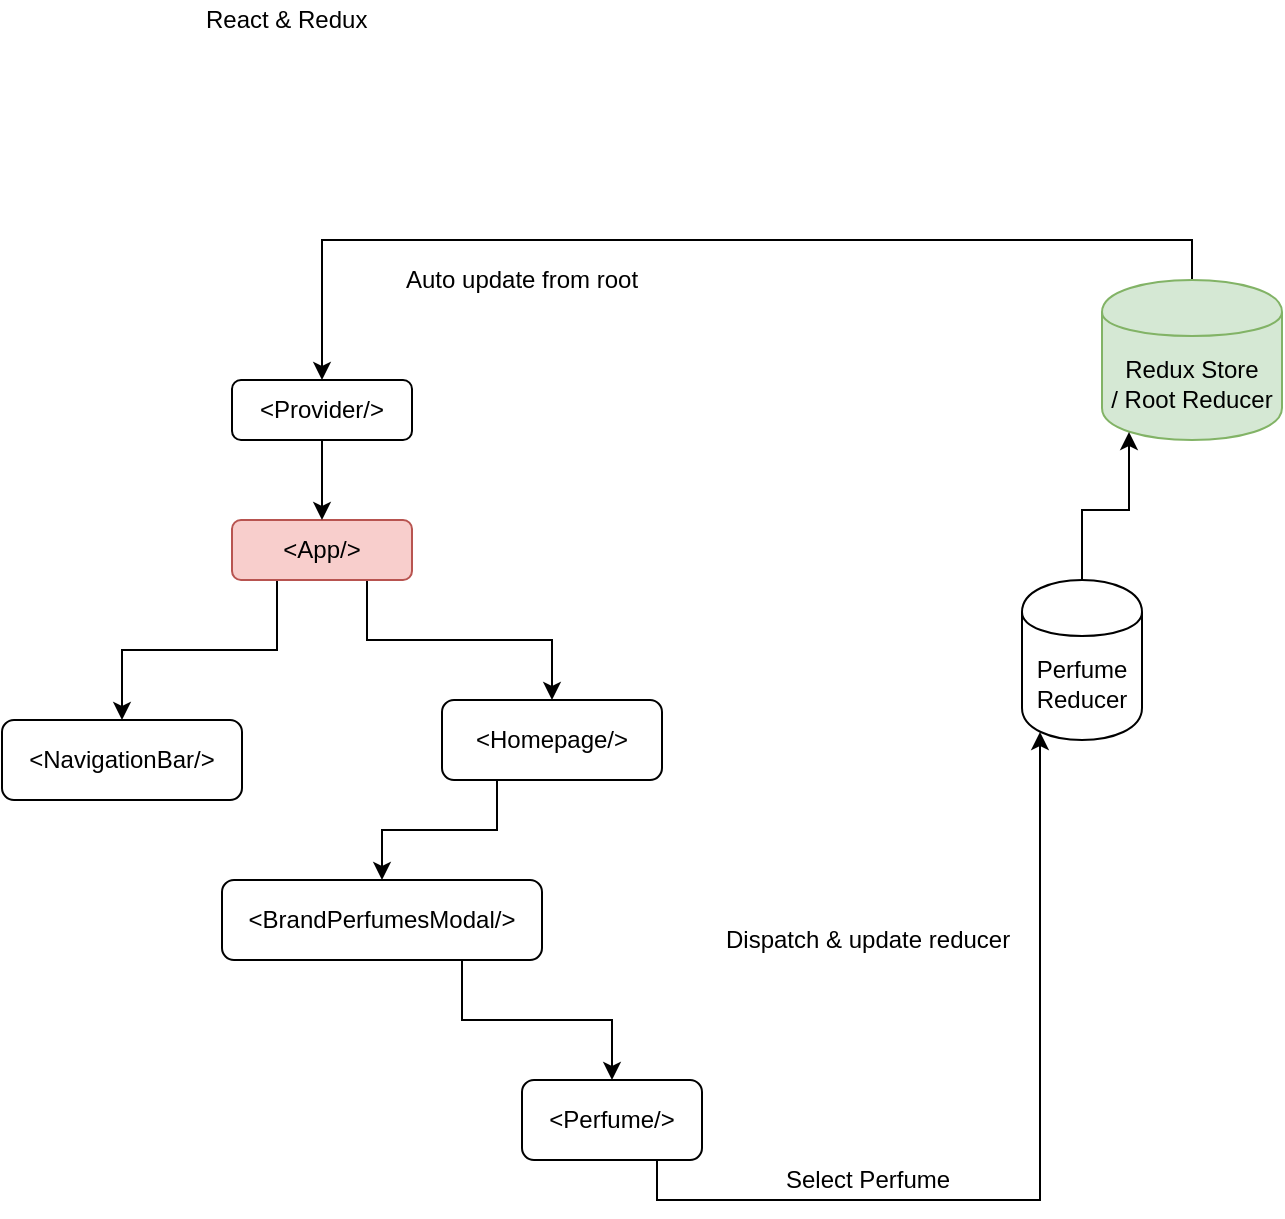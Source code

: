 <mxfile version="12.2.4" pages="1"><diagram id="4wo-7Vk8Dv9VoYTZ71ri" name="Page-1"><mxGraphModel dx="539" dy="493" grid="1" gridSize="10" guides="1" tooltips="1" connect="1" arrows="1" fold="1" page="1" pageScale="1" pageWidth="850" pageHeight="1100" math="0" shadow="0"><root><mxCell id="0"/><mxCell id="1" parent="0"/><mxCell id="4" value="React &amp;amp; Redux" style="text;html=1;resizable=0;points=[];autosize=1;align=left;verticalAlign=top;spacingTop=-4;" parent="1" vertex="1"><mxGeometry x="230" y="50" width="100" height="20" as="geometry"/></mxCell><mxCell id="12" style="edgeStyle=orthogonalEdgeStyle;rounded=0;orthogonalLoop=1;jettySize=auto;html=1;exitX=0.25;exitY=1;exitDx=0;exitDy=0;entryX=0.5;entryY=0;entryDx=0;entryDy=0;" parent="1" source="5" target="6" edge="1"><mxGeometry relative="1" as="geometry"/></mxCell><mxCell id="13" style="edgeStyle=orthogonalEdgeStyle;rounded=0;orthogonalLoop=1;jettySize=auto;html=1;exitX=0.75;exitY=1;exitDx=0;exitDy=0;" parent="1" source="5" target="7" edge="1"><mxGeometry relative="1" as="geometry"/></mxCell><mxCell id="5" value="&amp;lt;App/&amp;gt;" style="rounded=1;whiteSpace=wrap;html=1;fillColor=#f8cecc;strokeColor=#b85450;" parent="1" vertex="1"><mxGeometry x="245" y="310" width="90" height="30" as="geometry"/></mxCell><mxCell id="6" value="&amp;lt;NavigationBar/&amp;gt;" style="rounded=1;whiteSpace=wrap;html=1;" parent="1" vertex="1"><mxGeometry x="130" y="410" width="120" height="40" as="geometry"/></mxCell><mxCell id="10" style="edgeStyle=orthogonalEdgeStyle;rounded=0;orthogonalLoop=1;jettySize=auto;html=1;exitX=0.25;exitY=1;exitDx=0;exitDy=0;entryX=0.5;entryY=0;entryDx=0;entryDy=0;" parent="1" source="7" target="8" edge="1"><mxGeometry relative="1" as="geometry"/></mxCell><mxCell id="7" value="&amp;lt;Homepage/&amp;gt;" style="rounded=1;whiteSpace=wrap;html=1;" parent="1" vertex="1"><mxGeometry x="350" y="400" width="110" height="40" as="geometry"/></mxCell><mxCell id="20" style="edgeStyle=orthogonalEdgeStyle;rounded=0;orthogonalLoop=1;jettySize=auto;html=1;exitX=0.75;exitY=1;exitDx=0;exitDy=0;" parent="1" source="8" target="9" edge="1"><mxGeometry relative="1" as="geometry"/></mxCell><mxCell id="8" value="&amp;lt;BrandPerfumesModal/&amp;gt;" style="rounded=1;whiteSpace=wrap;html=1;" parent="1" vertex="1"><mxGeometry x="240" y="490" width="160" height="40" as="geometry"/></mxCell><mxCell id="19" style="edgeStyle=orthogonalEdgeStyle;rounded=0;orthogonalLoop=1;jettySize=auto;html=1;exitX=0.75;exitY=1;exitDx=0;exitDy=0;entryX=0.15;entryY=0.95;entryDx=0;entryDy=0;entryPerimeter=0;" parent="1" source="9" target="16" edge="1"><mxGeometry relative="1" as="geometry"/></mxCell><mxCell id="9" value="&amp;lt;Perfume/&amp;gt;" style="rounded=1;whiteSpace=wrap;html=1;" parent="1" vertex="1"><mxGeometry x="390" y="590" width="90" height="40" as="geometry"/></mxCell><mxCell id="17" style="edgeStyle=orthogonalEdgeStyle;rounded=0;orthogonalLoop=1;jettySize=auto;html=1;exitX=0.5;exitY=0;exitDx=0;exitDy=0;entryX=0.5;entryY=0;entryDx=0;entryDy=0;" parent="1" source="15" target="24" edge="1"><mxGeometry relative="1" as="geometry"/></mxCell><mxCell id="15" value="Redux Store&lt;br&gt;/ Root Reducer" style="shape=cylinder;whiteSpace=wrap;html=1;boundedLbl=1;backgroundOutline=1;fillColor=#d5e8d4;strokeColor=#82b366;" parent="1" vertex="1"><mxGeometry x="680" y="190" width="90" height="80" as="geometry"/></mxCell><mxCell id="18" style="edgeStyle=orthogonalEdgeStyle;rounded=0;orthogonalLoop=1;jettySize=auto;html=1;exitX=0.5;exitY=0;exitDx=0;exitDy=0;entryX=0.15;entryY=0.95;entryDx=0;entryDy=0;entryPerimeter=0;" parent="1" source="16" target="15" edge="1"><mxGeometry relative="1" as="geometry"/></mxCell><mxCell id="16" value="Perfume Reducer" style="shape=cylinder;whiteSpace=wrap;html=1;boundedLbl=1;backgroundOutline=1;" parent="1" vertex="1"><mxGeometry x="640" y="340" width="60" height="80" as="geometry"/></mxCell><mxCell id="21" value="Select Perfume" style="text;html=1;resizable=0;points=[];autosize=1;align=left;verticalAlign=top;spacingTop=-4;" parent="1" vertex="1"><mxGeometry x="520" y="630" width="100" height="20" as="geometry"/></mxCell><mxCell id="22" value="Dispatch &amp;amp; update reducer" style="text;html=1;resizable=0;points=[];autosize=1;align=left;verticalAlign=top;spacingTop=-4;" parent="1" vertex="1"><mxGeometry x="490" y="510" width="160" height="20" as="geometry"/></mxCell><mxCell id="23" value="Auto update from root" style="text;html=1;resizable=0;points=[];autosize=1;align=left;verticalAlign=top;spacingTop=-4;" parent="1" vertex="1"><mxGeometry x="330" y="180" width="130" height="20" as="geometry"/></mxCell><mxCell id="25" style="edgeStyle=orthogonalEdgeStyle;rounded=0;orthogonalLoop=1;jettySize=auto;html=1;exitX=0.5;exitY=1;exitDx=0;exitDy=0;entryX=0.5;entryY=0;entryDx=0;entryDy=0;" parent="1" source="24" target="5" edge="1"><mxGeometry relative="1" as="geometry"/></mxCell><mxCell id="24" value="&amp;lt;Provider/&amp;gt;" style="rounded=1;whiteSpace=wrap;html=1;" parent="1" vertex="1"><mxGeometry x="245" y="240" width="90" height="30" as="geometry"/></mxCell></root></mxGraphModel></diagram></mxfile>